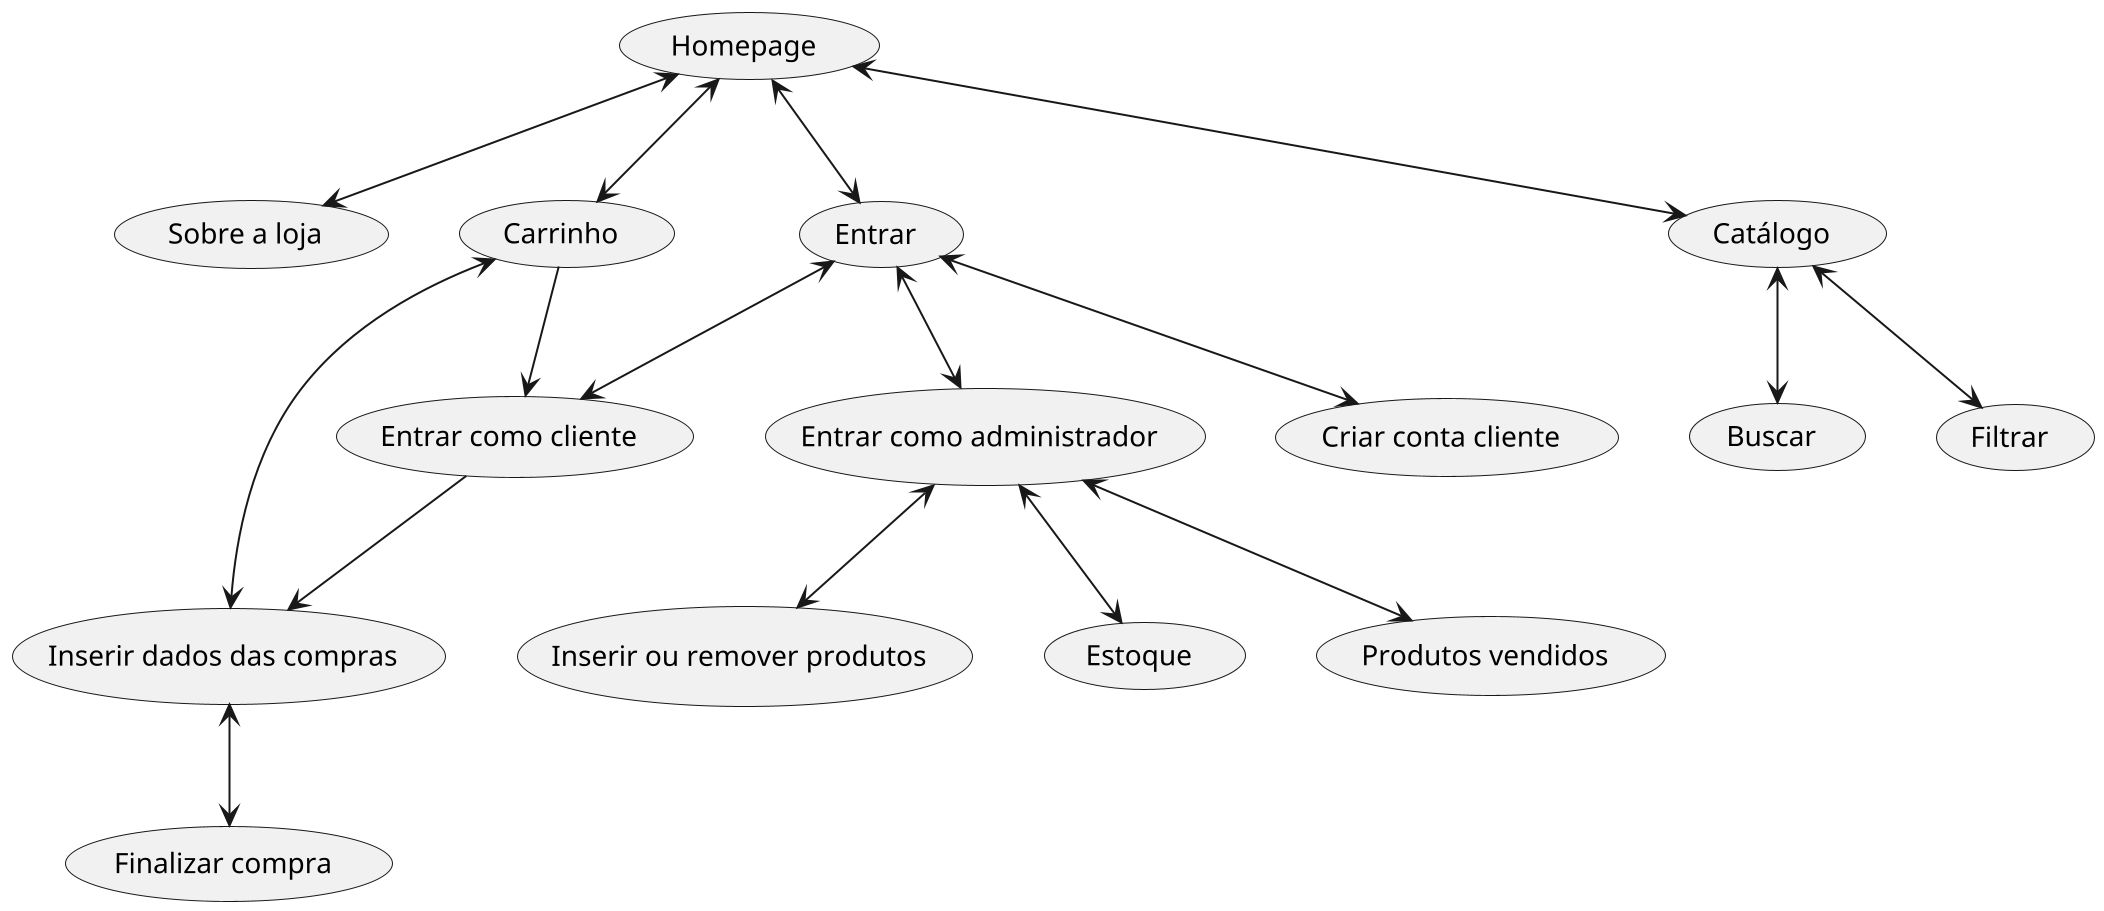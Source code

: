 @startuml
scale 2
top to bottom direction

usecase "Homepage" as home
usecase "Buscar" as busca
usecase "Filtrar" as filtro
usecase "Sobre a loja" as about
usecase "Carrinho" as carrinho
usecase "Entrar" as login
usecase "Entrar como cliente" as login_client
usecase "Entrar como administrador" as login_admin
usecase "Inserir ou remover produtos" as addrem_admin
usecase "Criar conta cliente" as create_client
usecase "Inserir dados das compras" as dados_compra
usecase "Finalizar compra" as finalizar_compra
usecase "Estoque" as estoque
usecase "Produtos vendidos" as prod_vend
usecase "Catálogo" as compras

home <--> login
login <--> login_client
login <--> login_admin
login <--> create_client
carrinho --> login_client
login_client --> dados_compra
login_admin <--> addrem_admin
login_admin <--> estoque
login_admin <--> prod_vend
home <--> about
home <--> compras
compras <--> filtro
compras <--> busca
home <--> carrinho
carrinho <--> dados_compra
dados_compra <--> finalizar_compra

@enduml

